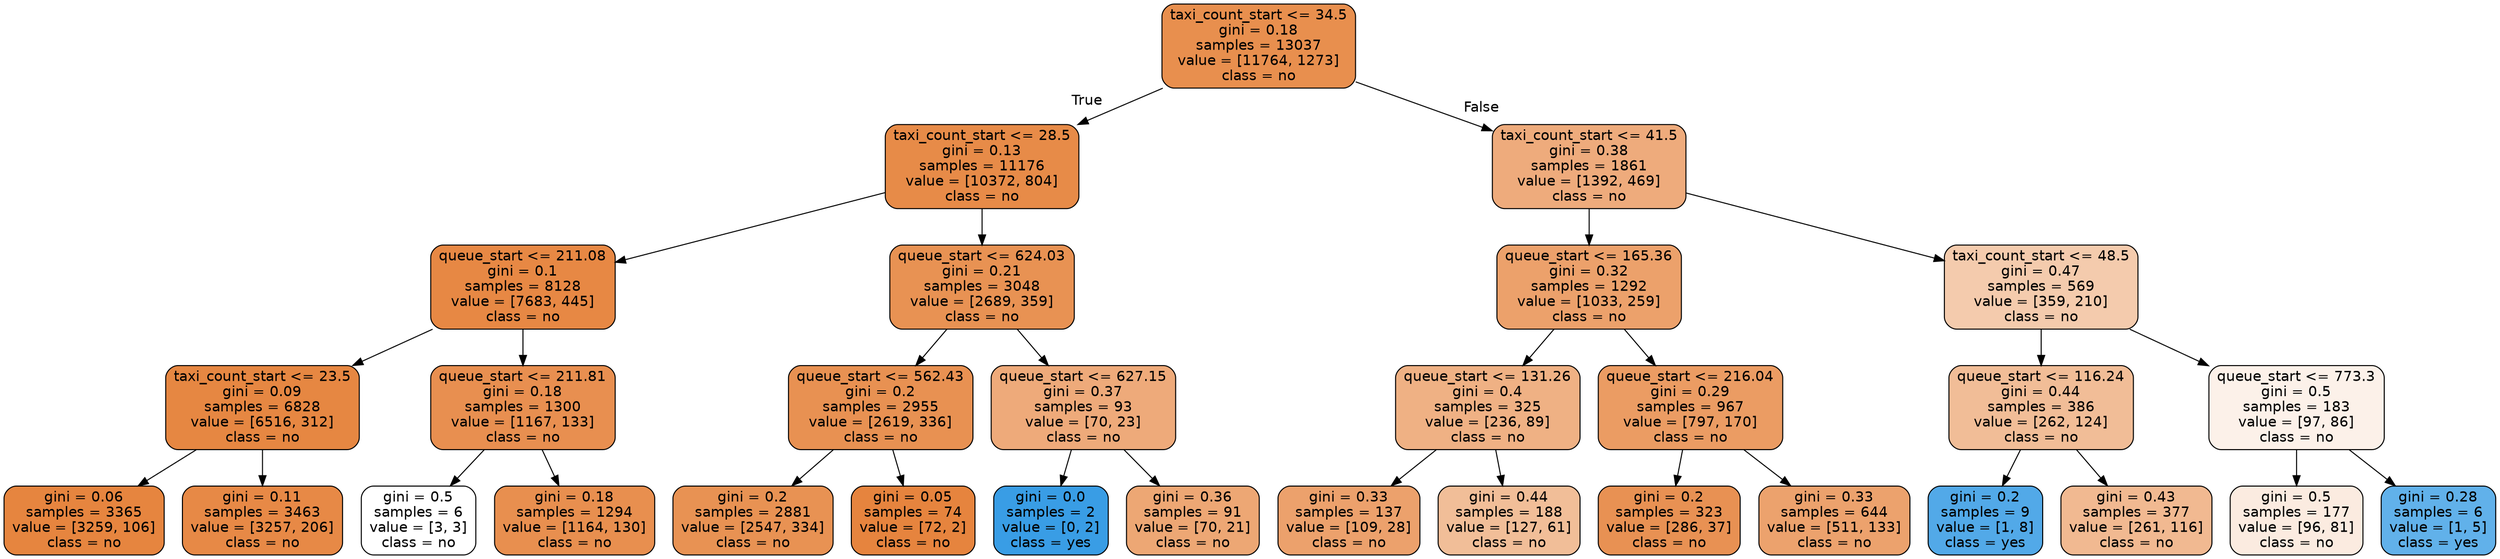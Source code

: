 digraph Tree {
node [shape=box, style="filled, rounded", color="black", fontname="helvetica"] ;
edge [fontname="helvetica"] ;
0 [label="taxi_count_start <= 34.5\ngini = 0.18\nsamples = 13037\nvalue = [11764, 1273]\nclass = no", fillcolor="#e88f4e"] ;
1 [label="taxi_count_start <= 28.5\ngini = 0.13\nsamples = 11176\nvalue = [10372, 804]\nclass = no", fillcolor="#e78b48"] ;
0 -> 1 [labeldistance=2.5, labelangle=45, headlabel="True"] ;
2 [label="queue_start <= 211.08\ngini = 0.1\nsamples = 8128\nvalue = [7683, 445]\nclass = no", fillcolor="#e78844"] ;
1 -> 2 ;
3 [label="taxi_count_start <= 23.5\ngini = 0.09\nsamples = 6828\nvalue = [6516, 312]\nclass = no", fillcolor="#e68742"] ;
2 -> 3 ;
4 [label="gini = 0.06\nsamples = 3365\nvalue = [3259, 106]\nclass = no", fillcolor="#e6853f"] ;
3 -> 4 ;
5 [label="gini = 0.11\nsamples = 3463\nvalue = [3257, 206]\nclass = no", fillcolor="#e78946"] ;
3 -> 5 ;
6 [label="queue_start <= 211.81\ngini = 0.18\nsamples = 1300\nvalue = [1167, 133]\nclass = no", fillcolor="#e88f50"] ;
2 -> 6 ;
7 [label="gini = 0.5\nsamples = 6\nvalue = [3, 3]\nclass = no", fillcolor="#ffffff"] ;
6 -> 7 ;
8 [label="gini = 0.18\nsamples = 1294\nvalue = [1164, 130]\nclass = no", fillcolor="#e88f4f"] ;
6 -> 8 ;
9 [label="queue_start <= 624.03\ngini = 0.21\nsamples = 3048\nvalue = [2689, 359]\nclass = no", fillcolor="#e89253"] ;
1 -> 9 ;
10 [label="queue_start <= 562.43\ngini = 0.2\nsamples = 2955\nvalue = [2619, 336]\nclass = no", fillcolor="#e89152"] ;
9 -> 10 ;
11 [label="gini = 0.2\nsamples = 2881\nvalue = [2547, 334]\nclass = no", fillcolor="#e89253"] ;
10 -> 11 ;
12 [label="gini = 0.05\nsamples = 74\nvalue = [72, 2]\nclass = no", fillcolor="#e6843e"] ;
10 -> 12 ;
13 [label="queue_start <= 627.15\ngini = 0.37\nsamples = 93\nvalue = [70, 23]\nclass = no", fillcolor="#eeaa7a"] ;
9 -> 13 ;
14 [label="gini = 0.0\nsamples = 2\nvalue = [0, 2]\nclass = yes", fillcolor="#399de5"] ;
13 -> 14 ;
15 [label="gini = 0.36\nsamples = 91\nvalue = [70, 21]\nclass = no", fillcolor="#eda774"] ;
13 -> 15 ;
16 [label="taxi_count_start <= 41.5\ngini = 0.38\nsamples = 1861\nvalue = [1392, 469]\nclass = no", fillcolor="#eeab7c"] ;
0 -> 16 [labeldistance=2.5, labelangle=-45, headlabel="False"] ;
17 [label="queue_start <= 165.36\ngini = 0.32\nsamples = 1292\nvalue = [1033, 259]\nclass = no", fillcolor="#eca16b"] ;
16 -> 17 ;
18 [label="queue_start <= 131.26\ngini = 0.4\nsamples = 325\nvalue = [236, 89]\nclass = no", fillcolor="#efb184"] ;
17 -> 18 ;
19 [label="gini = 0.33\nsamples = 137\nvalue = [109, 28]\nclass = no", fillcolor="#eca16c"] ;
18 -> 19 ;
20 [label="gini = 0.44\nsamples = 188\nvalue = [127, 61]\nclass = no", fillcolor="#f1be98"] ;
18 -> 20 ;
21 [label="queue_start <= 216.04\ngini = 0.29\nsamples = 967\nvalue = [797, 170]\nclass = no", fillcolor="#eb9c63"] ;
17 -> 21 ;
22 [label="gini = 0.2\nsamples = 323\nvalue = [286, 37]\nclass = no", fillcolor="#e89153"] ;
21 -> 22 ;
23 [label="gini = 0.33\nsamples = 644\nvalue = [511, 133]\nclass = no", fillcolor="#eca26d"] ;
21 -> 23 ;
24 [label="taxi_count_start <= 48.5\ngini = 0.47\nsamples = 569\nvalue = [359, 210]\nclass = no", fillcolor="#f4cbad"] ;
16 -> 24 ;
25 [label="queue_start <= 116.24\ngini = 0.44\nsamples = 386\nvalue = [262, 124]\nclass = no", fillcolor="#f1bd97"] ;
24 -> 25 ;
26 [label="gini = 0.2\nsamples = 9\nvalue = [1, 8]\nclass = yes", fillcolor="#52a9e8"] ;
25 -> 26 ;
27 [label="gini = 0.43\nsamples = 377\nvalue = [261, 116]\nclass = no", fillcolor="#f1b991"] ;
25 -> 27 ;
28 [label="queue_start <= 773.3\ngini = 0.5\nsamples = 183\nvalue = [97, 86]\nclass = no", fillcolor="#fcf1e9"] ;
24 -> 28 ;
29 [label="gini = 0.5\nsamples = 177\nvalue = [96, 81]\nclass = no", fillcolor="#fbebe0"] ;
28 -> 29 ;
30 [label="gini = 0.28\nsamples = 6\nvalue = [1, 5]\nclass = yes", fillcolor="#61b1ea"] ;
28 -> 30 ;
}